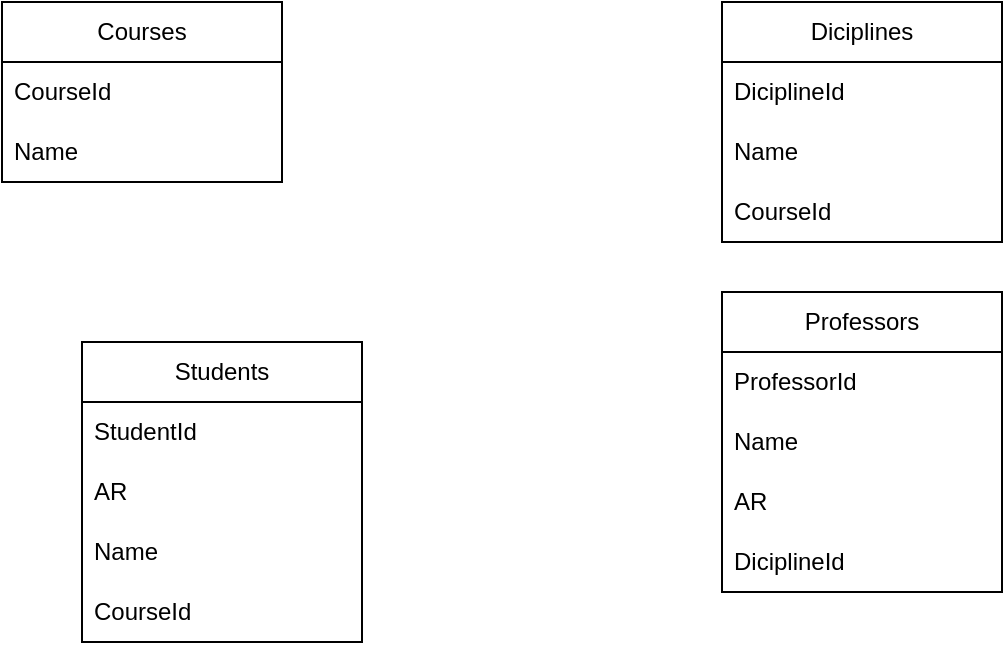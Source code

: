 <mxfile version="21.1.8" type="device">
  <diagram name="Página-1" id="DsPnZwha6wNTWZ3O33Ei">
    <mxGraphModel dx="880" dy="444" grid="1" gridSize="10" guides="1" tooltips="1" connect="1" arrows="1" fold="1" page="1" pageScale="1" pageWidth="827" pageHeight="1169" math="0" shadow="0">
      <root>
        <mxCell id="0" />
        <mxCell id="1" parent="0" />
        <mxCell id="1P-SaQ7N340gq_Ghn1fv-6" value="Courses" style="swimlane;fontStyle=0;childLayout=stackLayout;horizontal=1;startSize=30;horizontalStack=0;resizeParent=1;resizeParentMax=0;resizeLast=0;collapsible=1;marginBottom=0;whiteSpace=wrap;html=1;" vertex="1" parent="1">
          <mxGeometry x="140" y="90" width="140" height="90" as="geometry" />
        </mxCell>
        <mxCell id="1P-SaQ7N340gq_Ghn1fv-7" value="CourseId" style="text;strokeColor=none;fillColor=none;align=left;verticalAlign=middle;spacingLeft=4;spacingRight=4;overflow=hidden;points=[[0,0.5],[1,0.5]];portConstraint=eastwest;rotatable=0;whiteSpace=wrap;html=1;" vertex="1" parent="1P-SaQ7N340gq_Ghn1fv-6">
          <mxGeometry y="30" width="140" height="30" as="geometry" />
        </mxCell>
        <mxCell id="1P-SaQ7N340gq_Ghn1fv-8" value="Name" style="text;strokeColor=none;fillColor=none;align=left;verticalAlign=middle;spacingLeft=4;spacingRight=4;overflow=hidden;points=[[0,0.5],[1,0.5]];portConstraint=eastwest;rotatable=0;whiteSpace=wrap;html=1;" vertex="1" parent="1P-SaQ7N340gq_Ghn1fv-6">
          <mxGeometry y="60" width="140" height="30" as="geometry" />
        </mxCell>
        <mxCell id="1P-SaQ7N340gq_Ghn1fv-10" value="Students" style="swimlane;fontStyle=0;childLayout=stackLayout;horizontal=1;startSize=30;horizontalStack=0;resizeParent=1;resizeParentMax=0;resizeLast=0;collapsible=1;marginBottom=0;whiteSpace=wrap;html=1;" vertex="1" parent="1">
          <mxGeometry x="180" y="260" width="140" height="150" as="geometry" />
        </mxCell>
        <mxCell id="1P-SaQ7N340gq_Ghn1fv-11" value="StudentId" style="text;strokeColor=none;fillColor=none;align=left;verticalAlign=middle;spacingLeft=4;spacingRight=4;overflow=hidden;points=[[0,0.5],[1,0.5]];portConstraint=eastwest;rotatable=0;whiteSpace=wrap;html=1;" vertex="1" parent="1P-SaQ7N340gq_Ghn1fv-10">
          <mxGeometry y="30" width="140" height="30" as="geometry" />
        </mxCell>
        <mxCell id="1P-SaQ7N340gq_Ghn1fv-12" value="AR" style="text;strokeColor=none;fillColor=none;align=left;verticalAlign=middle;spacingLeft=4;spacingRight=4;overflow=hidden;points=[[0,0.5],[1,0.5]];portConstraint=eastwest;rotatable=0;whiteSpace=wrap;html=1;" vertex="1" parent="1P-SaQ7N340gq_Ghn1fv-10">
          <mxGeometry y="60" width="140" height="30" as="geometry" />
        </mxCell>
        <mxCell id="1P-SaQ7N340gq_Ghn1fv-13" value="Name" style="text;strokeColor=none;fillColor=none;align=left;verticalAlign=middle;spacingLeft=4;spacingRight=4;overflow=hidden;points=[[0,0.5],[1,0.5]];portConstraint=eastwest;rotatable=0;whiteSpace=wrap;html=1;" vertex="1" parent="1P-SaQ7N340gq_Ghn1fv-10">
          <mxGeometry y="90" width="140" height="30" as="geometry" />
        </mxCell>
        <mxCell id="1P-SaQ7N340gq_Ghn1fv-14" value="CourseId" style="text;strokeColor=none;fillColor=none;align=left;verticalAlign=middle;spacingLeft=4;spacingRight=4;overflow=hidden;points=[[0,0.5],[1,0.5]];portConstraint=eastwest;rotatable=0;whiteSpace=wrap;html=1;" vertex="1" parent="1P-SaQ7N340gq_Ghn1fv-10">
          <mxGeometry y="120" width="140" height="30" as="geometry" />
        </mxCell>
        <mxCell id="1P-SaQ7N340gq_Ghn1fv-15" value="Diciplines" style="swimlane;fontStyle=0;childLayout=stackLayout;horizontal=1;startSize=30;horizontalStack=0;resizeParent=1;resizeParentMax=0;resizeLast=0;collapsible=1;marginBottom=0;whiteSpace=wrap;html=1;" vertex="1" parent="1">
          <mxGeometry x="500" y="90" width="140" height="120" as="geometry" />
        </mxCell>
        <mxCell id="1P-SaQ7N340gq_Ghn1fv-17" value="DiciplineId" style="text;strokeColor=none;fillColor=none;align=left;verticalAlign=middle;spacingLeft=4;spacingRight=4;overflow=hidden;points=[[0,0.5],[1,0.5]];portConstraint=eastwest;rotatable=0;whiteSpace=wrap;html=1;" vertex="1" parent="1P-SaQ7N340gq_Ghn1fv-15">
          <mxGeometry y="30" width="140" height="30" as="geometry" />
        </mxCell>
        <mxCell id="1P-SaQ7N340gq_Ghn1fv-18" value="Name" style="text;strokeColor=none;fillColor=none;align=left;verticalAlign=middle;spacingLeft=4;spacingRight=4;overflow=hidden;points=[[0,0.5],[1,0.5]];portConstraint=eastwest;rotatable=0;whiteSpace=wrap;html=1;" vertex="1" parent="1P-SaQ7N340gq_Ghn1fv-15">
          <mxGeometry y="60" width="140" height="30" as="geometry" />
        </mxCell>
        <mxCell id="1P-SaQ7N340gq_Ghn1fv-16" value="CourseId" style="text;strokeColor=none;fillColor=none;align=left;verticalAlign=middle;spacingLeft=4;spacingRight=4;overflow=hidden;points=[[0,0.5],[1,0.5]];portConstraint=eastwest;rotatable=0;whiteSpace=wrap;html=1;" vertex="1" parent="1P-SaQ7N340gq_Ghn1fv-15">
          <mxGeometry y="90" width="140" height="30" as="geometry" />
        </mxCell>
        <mxCell id="1P-SaQ7N340gq_Ghn1fv-20" value="Professors" style="swimlane;fontStyle=0;childLayout=stackLayout;horizontal=1;startSize=30;horizontalStack=0;resizeParent=1;resizeParentMax=0;resizeLast=0;collapsible=1;marginBottom=0;whiteSpace=wrap;html=1;" vertex="1" parent="1">
          <mxGeometry x="500" y="235" width="140" height="150" as="geometry" />
        </mxCell>
        <mxCell id="1P-SaQ7N340gq_Ghn1fv-21" value="ProfessorId" style="text;strokeColor=none;fillColor=none;align=left;verticalAlign=middle;spacingLeft=4;spacingRight=4;overflow=hidden;points=[[0,0.5],[1,0.5]];portConstraint=eastwest;rotatable=0;whiteSpace=wrap;html=1;" vertex="1" parent="1P-SaQ7N340gq_Ghn1fv-20">
          <mxGeometry y="30" width="140" height="30" as="geometry" />
        </mxCell>
        <mxCell id="1P-SaQ7N340gq_Ghn1fv-22" value="Name" style="text;strokeColor=none;fillColor=none;align=left;verticalAlign=middle;spacingLeft=4;spacingRight=4;overflow=hidden;points=[[0,0.5],[1,0.5]];portConstraint=eastwest;rotatable=0;whiteSpace=wrap;html=1;" vertex="1" parent="1P-SaQ7N340gq_Ghn1fv-20">
          <mxGeometry y="60" width="140" height="30" as="geometry" />
        </mxCell>
        <mxCell id="1P-SaQ7N340gq_Ghn1fv-23" value="AR" style="text;strokeColor=none;fillColor=none;align=left;verticalAlign=middle;spacingLeft=4;spacingRight=4;overflow=hidden;points=[[0,0.5],[1,0.5]];portConstraint=eastwest;rotatable=0;whiteSpace=wrap;html=1;" vertex="1" parent="1P-SaQ7N340gq_Ghn1fv-20">
          <mxGeometry y="90" width="140" height="30" as="geometry" />
        </mxCell>
        <mxCell id="1P-SaQ7N340gq_Ghn1fv-24" value="DiciplineId" style="text;strokeColor=none;fillColor=none;align=left;verticalAlign=middle;spacingLeft=4;spacingRight=4;overflow=hidden;points=[[0,0.5],[1,0.5]];portConstraint=eastwest;rotatable=0;whiteSpace=wrap;html=1;" vertex="1" parent="1P-SaQ7N340gq_Ghn1fv-20">
          <mxGeometry y="120" width="140" height="30" as="geometry" />
        </mxCell>
      </root>
    </mxGraphModel>
  </diagram>
</mxfile>

